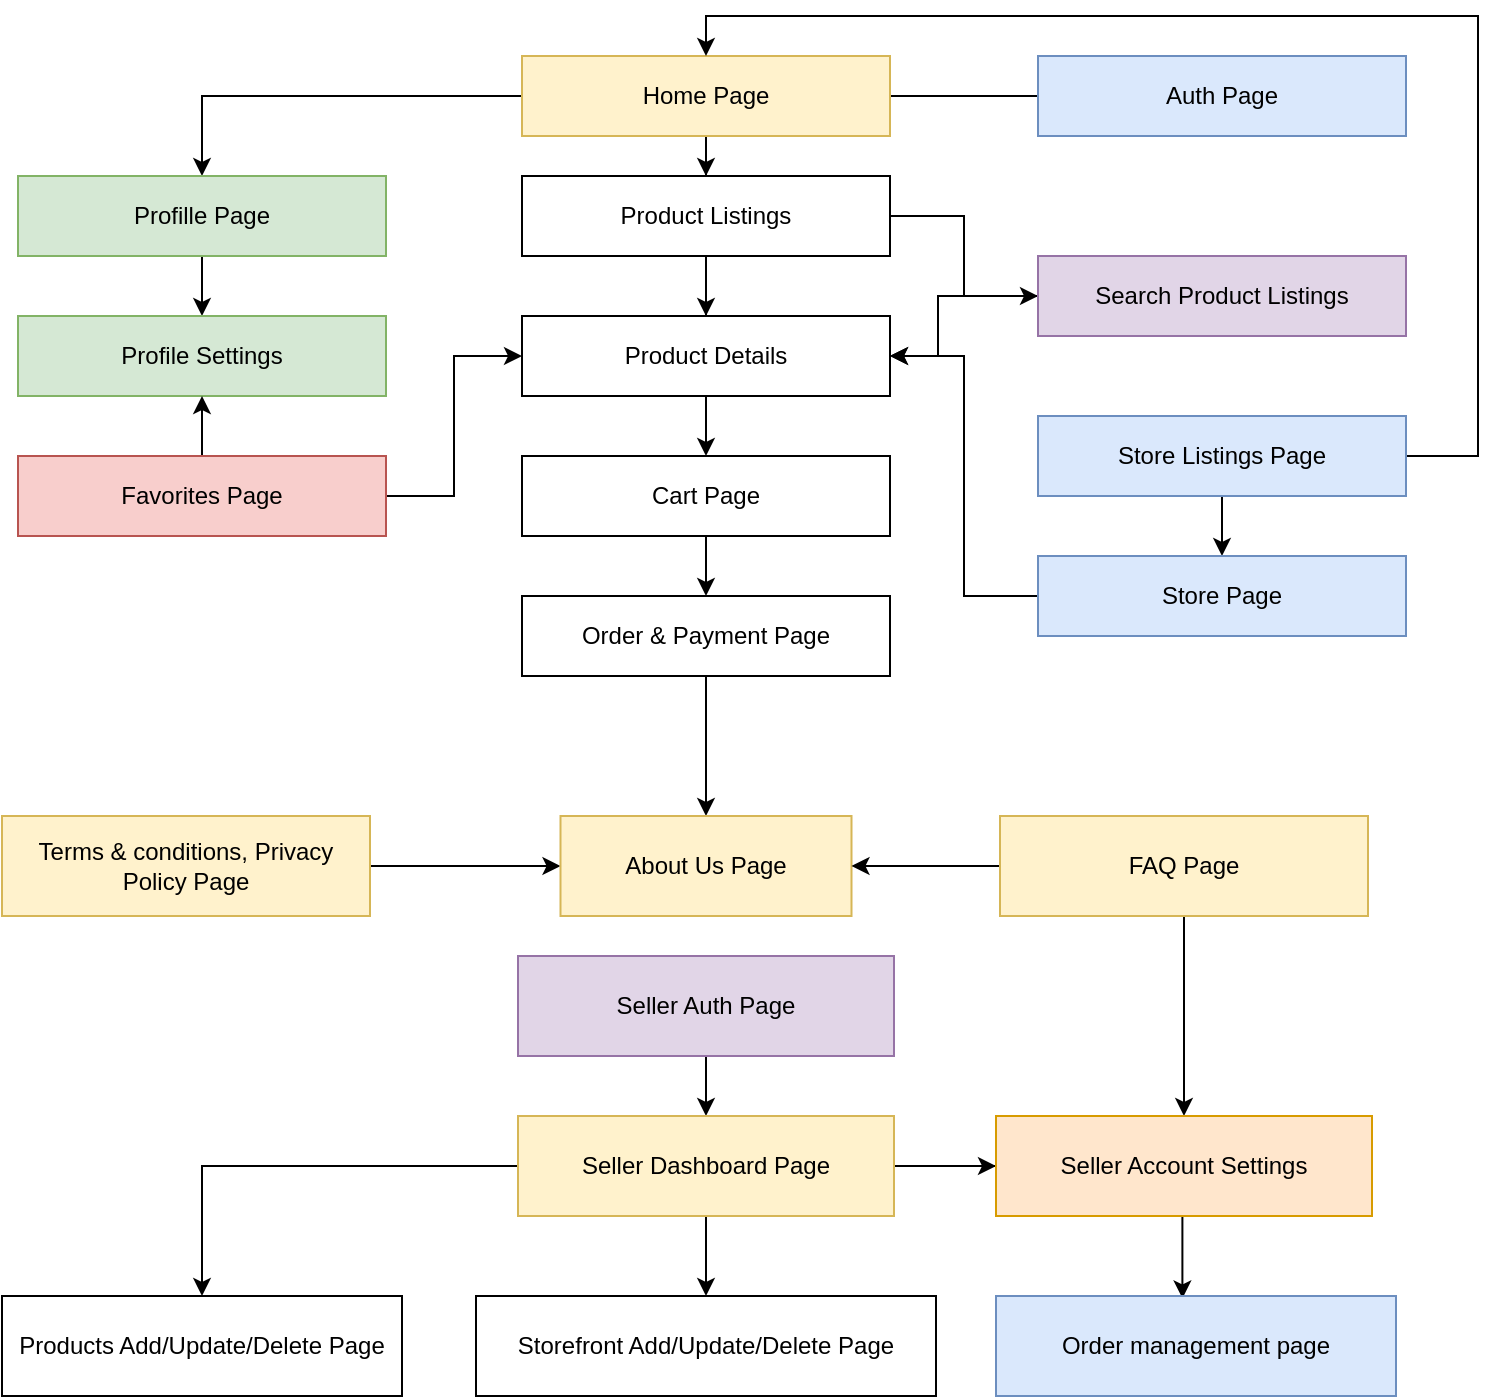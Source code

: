 <mxfile version="21.7.0" type="github">
  <diagram name="Page-1" id="pmae3yVPODafDrBMmQs1">
    <mxGraphModel dx="1331" dy="566" grid="1" gridSize="10" guides="1" tooltips="1" connect="1" arrows="1" fold="1" page="1" pageScale="1" pageWidth="827" pageHeight="1169" math="0" shadow="0">
      <root>
        <mxCell id="0" />
        <mxCell id="1" parent="0" />
        <mxCell id="a40wpVU0w3DmStkUdpJO-24" value="" style="edgeStyle=orthogonalEdgeStyle;rounded=0;orthogonalLoop=1;jettySize=auto;html=1;" parent="1" source="a40wpVU0w3DmStkUdpJO-1" target="a40wpVU0w3DmStkUdpJO-4" edge="1">
          <mxGeometry relative="1" as="geometry" />
        </mxCell>
        <mxCell id="a40wpVU0w3DmStkUdpJO-1" value="Auth Page" style="rounded=0;whiteSpace=wrap;html=1;fillColor=#dae8fc;strokeColor=#6c8ebf;" parent="1" vertex="1">
          <mxGeometry x="580" y="100" width="184" height="40" as="geometry" />
        </mxCell>
        <mxCell id="a40wpVU0w3DmStkUdpJO-17" value="" style="edgeStyle=orthogonalEdgeStyle;rounded=0;orthogonalLoop=1;jettySize=auto;html=1;" parent="1" source="a40wpVU0w3DmStkUdpJO-3" target="a40wpVU0w3DmStkUdpJO-5" edge="1">
          <mxGeometry relative="1" as="geometry" />
        </mxCell>
        <mxCell id="a40wpVU0w3DmStkUdpJO-23" value="" style="edgeStyle=orthogonalEdgeStyle;rounded=0;orthogonalLoop=1;jettySize=auto;html=1;" parent="1" source="a40wpVU0w3DmStkUdpJO-3" target="a40wpVU0w3DmStkUdpJO-9" edge="1">
          <mxGeometry relative="1" as="geometry" />
        </mxCell>
        <mxCell id="a40wpVU0w3DmStkUdpJO-3" value="Home Page" style="rounded=0;whiteSpace=wrap;html=1;fillColor=#fff2cc;strokeColor=#d6b656;" parent="1" vertex="1">
          <mxGeometry x="322" y="100" width="184" height="40" as="geometry" />
        </mxCell>
        <mxCell id="a40wpVU0w3DmStkUdpJO-15" value="" style="edgeStyle=orthogonalEdgeStyle;rounded=0;orthogonalLoop=1;jettySize=auto;html=1;" parent="1" source="a40wpVU0w3DmStkUdpJO-4" target="a40wpVU0w3DmStkUdpJO-6" edge="1">
          <mxGeometry relative="1" as="geometry" />
        </mxCell>
        <mxCell id="a40wpVU0w3DmStkUdpJO-18" value="" style="edgeStyle=orthogonalEdgeStyle;rounded=0;orthogonalLoop=1;jettySize=auto;html=1;" parent="1" source="a40wpVU0w3DmStkUdpJO-4" target="a40wpVU0w3DmStkUdpJO-8" edge="1">
          <mxGeometry relative="1" as="geometry" />
        </mxCell>
        <mxCell id="a40wpVU0w3DmStkUdpJO-4" value="Product Listings" style="rounded=0;whiteSpace=wrap;html=1;" parent="1" vertex="1">
          <mxGeometry x="322" y="160" width="184" height="40" as="geometry" />
        </mxCell>
        <mxCell id="a40wpVU0w3DmStkUdpJO-5" value="Product Details" style="rounded=0;whiteSpace=wrap;html=1;" parent="1" vertex="1">
          <mxGeometry x="322" y="230" width="184" height="40" as="geometry" />
        </mxCell>
        <mxCell id="a40wpVU0w3DmStkUdpJO-16" value="" style="edgeStyle=orthogonalEdgeStyle;rounded=0;orthogonalLoop=1;jettySize=auto;html=1;" parent="1" source="a40wpVU0w3DmStkUdpJO-6" target="a40wpVU0w3DmStkUdpJO-7" edge="1">
          <mxGeometry relative="1" as="geometry" />
        </mxCell>
        <mxCell id="a40wpVU0w3DmStkUdpJO-6" value="Cart Page" style="rounded=0;whiteSpace=wrap;html=1;" parent="1" vertex="1">
          <mxGeometry x="322" y="300" width="184" height="40" as="geometry" />
        </mxCell>
        <mxCell id="eCm9nZn1xHiflIMN1Gaj-28" style="edgeStyle=orthogonalEdgeStyle;rounded=0;orthogonalLoop=1;jettySize=auto;html=1;entryX=0.5;entryY=0;entryDx=0;entryDy=0;" parent="1" source="a40wpVU0w3DmStkUdpJO-7" target="a40wpVU0w3DmStkUdpJO-12" edge="1">
          <mxGeometry relative="1" as="geometry" />
        </mxCell>
        <mxCell id="a40wpVU0w3DmStkUdpJO-7" value="Order &amp;amp; Payment Page" style="rounded=0;whiteSpace=wrap;html=1;" parent="1" vertex="1">
          <mxGeometry x="322" y="370" width="184" height="40" as="geometry" />
        </mxCell>
        <mxCell id="a40wpVU0w3DmStkUdpJO-22" style="edgeStyle=orthogonalEdgeStyle;rounded=0;orthogonalLoop=1;jettySize=auto;html=1;entryX=1;entryY=0.5;entryDx=0;entryDy=0;" parent="1" source="a40wpVU0w3DmStkUdpJO-8" target="a40wpVU0w3DmStkUdpJO-5" edge="1">
          <mxGeometry relative="1" as="geometry">
            <mxPoint x="590" y="270" as="targetPoint" />
            <Array as="points">
              <mxPoint x="530" y="220" />
              <mxPoint x="530" y="250" />
            </Array>
          </mxGeometry>
        </mxCell>
        <mxCell id="a40wpVU0w3DmStkUdpJO-8" value="Search Product Listings" style="rounded=0;whiteSpace=wrap;html=1;fillColor=#e1d5e7;strokeColor=#9673a6;" parent="1" vertex="1">
          <mxGeometry x="580" y="200" width="184" height="40" as="geometry" />
        </mxCell>
        <mxCell id="eCm9nZn1xHiflIMN1Gaj-5" style="edgeStyle=orthogonalEdgeStyle;rounded=0;orthogonalLoop=1;jettySize=auto;html=1;entryX=0.5;entryY=0;entryDx=0;entryDy=0;" parent="1" source="a40wpVU0w3DmStkUdpJO-9" target="eCm9nZn1xHiflIMN1Gaj-4" edge="1">
          <mxGeometry relative="1" as="geometry" />
        </mxCell>
        <mxCell id="a40wpVU0w3DmStkUdpJO-9" value="Profille Page" style="rounded=0;whiteSpace=wrap;html=1;fillColor=#d5e8d4;strokeColor=#82b366;" parent="1" vertex="1">
          <mxGeometry x="70" y="160" width="184" height="40" as="geometry" />
        </mxCell>
        <mxCell id="-k50eKzItfKri7HKqMFH-2" style="edgeStyle=orthogonalEdgeStyle;rounded=0;orthogonalLoop=1;jettySize=auto;html=1;entryX=0;entryY=0.5;entryDx=0;entryDy=0;" edge="1" parent="1" source="a40wpVU0w3DmStkUdpJO-11" target="a40wpVU0w3DmStkUdpJO-12">
          <mxGeometry relative="1" as="geometry" />
        </mxCell>
        <mxCell id="a40wpVU0w3DmStkUdpJO-11" value="Terms &amp;amp; conditions, Privacy Policy Page" style="rounded=0;whiteSpace=wrap;html=1;fillColor=#fff2cc;strokeColor=#d6b656;" parent="1" vertex="1">
          <mxGeometry x="62" y="480" width="184" height="50" as="geometry" />
        </mxCell>
        <mxCell id="a40wpVU0w3DmStkUdpJO-12" value="About Us Page" style="rounded=0;whiteSpace=wrap;html=1;fillColor=#fff2cc;strokeColor=#d6b656;" parent="1" vertex="1">
          <mxGeometry x="341.25" y="480" width="145.5" height="50" as="geometry" />
        </mxCell>
        <mxCell id="eCm9nZn1xHiflIMN1Gaj-8" value="" style="edgeStyle=orthogonalEdgeStyle;rounded=0;orthogonalLoop=1;jettySize=auto;html=1;" parent="1" source="wylSf0W57zlD3DoviU_3-1" target="eCm9nZn1xHiflIMN1Gaj-6" edge="1">
          <mxGeometry relative="1" as="geometry" />
        </mxCell>
        <mxCell id="eCm9nZn1xHiflIMN1Gaj-11" style="edgeStyle=orthogonalEdgeStyle;rounded=0;orthogonalLoop=1;jettySize=auto;html=1;entryX=0.5;entryY=0;entryDx=0;entryDy=0;" parent="1" source="wylSf0W57zlD3DoviU_3-1" target="a40wpVU0w3DmStkUdpJO-3" edge="1">
          <mxGeometry relative="1" as="geometry">
            <Array as="points">
              <mxPoint x="800" y="300" />
              <mxPoint x="800" y="80" />
              <mxPoint x="414" y="80" />
            </Array>
          </mxGeometry>
        </mxCell>
        <mxCell id="wylSf0W57zlD3DoviU_3-1" value="Store Listings Page" style="rounded=0;whiteSpace=wrap;html=1;fillColor=#dae8fc;strokeColor=#6c8ebf;" parent="1" vertex="1">
          <mxGeometry x="580" y="280" width="184" height="40" as="geometry" />
        </mxCell>
        <mxCell id="eCm9nZn1xHiflIMN1Gaj-27" style="edgeStyle=orthogonalEdgeStyle;rounded=0;orthogonalLoop=1;jettySize=auto;html=1;entryX=1;entryY=0.5;entryDx=0;entryDy=0;" parent="1" source="eCm9nZn1xHiflIMN1Gaj-2" edge="1" target="a40wpVU0w3DmStkUdpJO-12">
          <mxGeometry relative="1" as="geometry">
            <mxPoint x="510" y="480.0" as="targetPoint" />
          </mxGeometry>
        </mxCell>
        <mxCell id="-k50eKzItfKri7HKqMFH-3" value="" style="edgeStyle=orthogonalEdgeStyle;rounded=0;orthogonalLoop=1;jettySize=auto;html=1;" edge="1" parent="1" source="eCm9nZn1xHiflIMN1Gaj-2" target="eCm9nZn1xHiflIMN1Gaj-20">
          <mxGeometry relative="1" as="geometry" />
        </mxCell>
        <mxCell id="eCm9nZn1xHiflIMN1Gaj-2" value="FAQ Page" style="rounded=0;whiteSpace=wrap;html=1;fillColor=#fff2cc;strokeColor=#d6b656;" parent="1" vertex="1">
          <mxGeometry x="561" y="480" width="184" height="50" as="geometry" />
        </mxCell>
        <mxCell id="eCm9nZn1xHiflIMN1Gaj-4" value="Profile Settings" style="rounded=0;whiteSpace=wrap;html=1;fillColor=#d5e8d4;strokeColor=#82b366;" parent="1" vertex="1">
          <mxGeometry x="70" y="230" width="184" height="40" as="geometry" />
        </mxCell>
        <mxCell id="eCm9nZn1xHiflIMN1Gaj-10" style="edgeStyle=orthogonalEdgeStyle;rounded=0;orthogonalLoop=1;jettySize=auto;html=1;entryX=1;entryY=0.5;entryDx=0;entryDy=0;" parent="1" source="eCm9nZn1xHiflIMN1Gaj-6" target="a40wpVU0w3DmStkUdpJO-5" edge="1">
          <mxGeometry relative="1" as="geometry" />
        </mxCell>
        <mxCell id="eCm9nZn1xHiflIMN1Gaj-6" value="Store Page" style="rounded=0;whiteSpace=wrap;html=1;fillColor=#dae8fc;strokeColor=#6c8ebf;" parent="1" vertex="1">
          <mxGeometry x="580" y="350" width="184" height="40" as="geometry" />
        </mxCell>
        <mxCell id="eCm9nZn1xHiflIMN1Gaj-19" value="" style="edgeStyle=orthogonalEdgeStyle;rounded=0;orthogonalLoop=1;jettySize=auto;html=1;" parent="1" source="eCm9nZn1xHiflIMN1Gaj-12" target="eCm9nZn1xHiflIMN1Gaj-14" edge="1">
          <mxGeometry relative="1" as="geometry" />
        </mxCell>
        <mxCell id="eCm9nZn1xHiflIMN1Gaj-12" value="Seller Auth Page" style="rounded=0;whiteSpace=wrap;html=1;fillColor=#e1d5e7;strokeColor=#9673a6;" parent="1" vertex="1">
          <mxGeometry x="320" y="550" width="188" height="50" as="geometry" />
        </mxCell>
        <mxCell id="eCm9nZn1xHiflIMN1Gaj-17" value="" style="edgeStyle=orthogonalEdgeStyle;rounded=0;orthogonalLoop=1;jettySize=auto;html=1;" parent="1" source="eCm9nZn1xHiflIMN1Gaj-14" target="eCm9nZn1xHiflIMN1Gaj-16" edge="1">
          <mxGeometry relative="1" as="geometry" />
        </mxCell>
        <mxCell id="eCm9nZn1xHiflIMN1Gaj-18" style="edgeStyle=orthogonalEdgeStyle;rounded=0;orthogonalLoop=1;jettySize=auto;html=1;entryX=0.5;entryY=0;entryDx=0;entryDy=0;" parent="1" source="eCm9nZn1xHiflIMN1Gaj-14" target="eCm9nZn1xHiflIMN1Gaj-15" edge="1">
          <mxGeometry relative="1" as="geometry" />
        </mxCell>
        <mxCell id="eCm9nZn1xHiflIMN1Gaj-21" value="" style="edgeStyle=orthogonalEdgeStyle;rounded=0;orthogonalLoop=1;jettySize=auto;html=1;" parent="1" source="eCm9nZn1xHiflIMN1Gaj-14" target="eCm9nZn1xHiflIMN1Gaj-20" edge="1">
          <mxGeometry relative="1" as="geometry" />
        </mxCell>
        <mxCell id="rSD2QzOzjPXqcFKPqB8F-2" style="edgeStyle=orthogonalEdgeStyle;rounded=0;orthogonalLoop=1;jettySize=auto;html=1;entryX=0.466;entryY=0.024;entryDx=0;entryDy=0;entryPerimeter=0;" parent="1" source="eCm9nZn1xHiflIMN1Gaj-14" target="rSD2QzOzjPXqcFKPqB8F-1" edge="1">
          <mxGeometry relative="1" as="geometry" />
        </mxCell>
        <mxCell id="eCm9nZn1xHiflIMN1Gaj-14" value="Seller Dashboard Page" style="rounded=0;whiteSpace=wrap;html=1;fillColor=#fff2cc;strokeColor=#d6b656;" parent="1" vertex="1">
          <mxGeometry x="320" y="630" width="188" height="50" as="geometry" />
        </mxCell>
        <mxCell id="eCm9nZn1xHiflIMN1Gaj-15" value="Storefront Add/Update/Delete Page" style="rounded=0;whiteSpace=wrap;html=1;" parent="1" vertex="1">
          <mxGeometry x="299" y="720" width="230" height="50" as="geometry" />
        </mxCell>
        <mxCell id="eCm9nZn1xHiflIMN1Gaj-16" value="Products Add/Update/Delete Page" style="rounded=0;whiteSpace=wrap;html=1;" parent="1" vertex="1">
          <mxGeometry x="62" y="720" width="200" height="50" as="geometry" />
        </mxCell>
        <mxCell id="eCm9nZn1xHiflIMN1Gaj-20" value="Seller Account Settings" style="whiteSpace=wrap;html=1;rounded=0;fillColor=#ffe6cc;strokeColor=#d79b00;" parent="1" vertex="1">
          <mxGeometry x="559" y="630" width="188" height="50" as="geometry" />
        </mxCell>
        <mxCell id="eCm9nZn1xHiflIMN1Gaj-23" value="" style="edgeStyle=orthogonalEdgeStyle;rounded=0;orthogonalLoop=1;jettySize=auto;html=1;entryX=0;entryY=0.5;entryDx=0;entryDy=0;" parent="1" source="eCm9nZn1xHiflIMN1Gaj-22" target="a40wpVU0w3DmStkUdpJO-5" edge="1">
          <mxGeometry relative="1" as="geometry" />
        </mxCell>
        <mxCell id="eCm9nZn1xHiflIMN1Gaj-25" value="" style="edgeStyle=orthogonalEdgeStyle;rounded=0;orthogonalLoop=1;jettySize=auto;html=1;" parent="1" source="eCm9nZn1xHiflIMN1Gaj-22" target="eCm9nZn1xHiflIMN1Gaj-4" edge="1">
          <mxGeometry relative="1" as="geometry" />
        </mxCell>
        <mxCell id="eCm9nZn1xHiflIMN1Gaj-22" value="Favorites Page" style="rounded=0;whiteSpace=wrap;html=1;fillColor=#f8cecc;strokeColor=#b85450;" parent="1" vertex="1">
          <mxGeometry x="70" y="300" width="184" height="40" as="geometry" />
        </mxCell>
        <mxCell id="rSD2QzOzjPXqcFKPqB8F-1" value="Order management page" style="rounded=0;whiteSpace=wrap;html=1;fillColor=#dae8fc;strokeColor=#6c8ebf;" parent="1" vertex="1">
          <mxGeometry x="559" y="720" width="200" height="50" as="geometry" />
        </mxCell>
      </root>
    </mxGraphModel>
  </diagram>
</mxfile>
